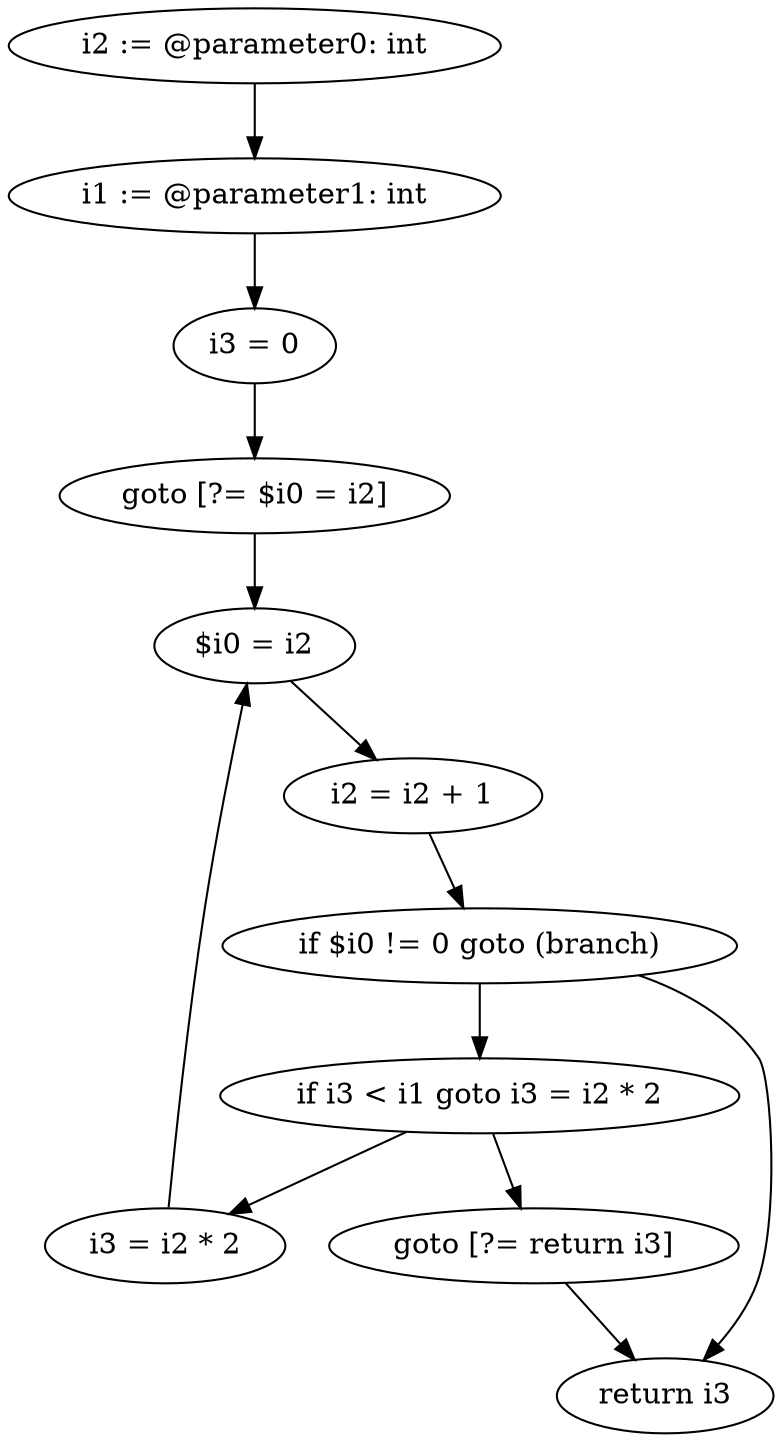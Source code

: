 digraph "unitGraph" {
    "i2 := @parameter0: int"
    "i1 := @parameter1: int"
    "i3 = 0"
    "goto [?= $i0 = i2]"
    "if i3 < i1 goto i3 = i2 * 2"
    "goto [?= return i3]"
    "i3 = i2 * 2"
    "$i0 = i2"
    "i2 = i2 + 1"
    "if $i0 != 0 goto (branch)"
    "return i3"
    "i2 := @parameter0: int"->"i1 := @parameter1: int";
    "i1 := @parameter1: int"->"i3 = 0";
    "i3 = 0"->"goto [?= $i0 = i2]";
    "goto [?= $i0 = i2]"->"$i0 = i2";
    "if i3 < i1 goto i3 = i2 * 2"->"goto [?= return i3]";
    "if i3 < i1 goto i3 = i2 * 2"->"i3 = i2 * 2";
    "goto [?= return i3]"->"return i3";
    "i3 = i2 * 2"->"$i0 = i2";
    "$i0 = i2"->"i2 = i2 + 1";
    "i2 = i2 + 1"->"if $i0 != 0 goto (branch)";
    "if $i0 != 0 goto (branch)"->"return i3";
    "if $i0 != 0 goto (branch)"->"if i3 < i1 goto i3 = i2 * 2";
}
